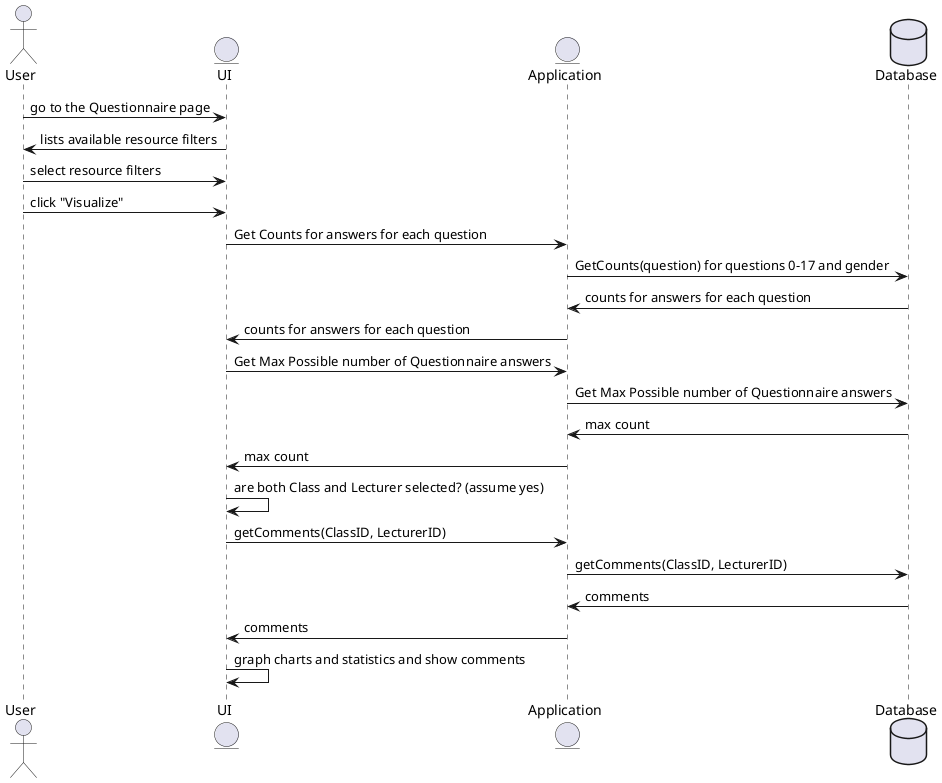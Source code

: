 @startuml

actor User
entity UI
entity Application
database Database

User -> UI: go to the Questionnaire page
User <- UI: lists available resource filters
User -> UI: select resource filters
User -> UI: click "Visualize"
UI -> Application: Get Counts for answers for each question
Application -> Database: GetCounts(question) for questions 0-17 and gender
Application <- Database: counts for answers for each question
UI <- Application: counts for answers for each question
UI -> Application: Get Max Possible number of Questionnaire answers
Application -> Database: Get Max Possible number of Questionnaire answers
Application <- Database: max count
UI <- Application: max count
UI -> UI: are both Class and Lecturer selected? (assume yes)
UI -> Application: getComments(ClassID, LecturerID)
Application -> Database: getComments(ClassID, LecturerID)
Application <- Database: comments
UI <- Application: comments
UI -> UI: graph charts and statistics and show comments

@enduml
